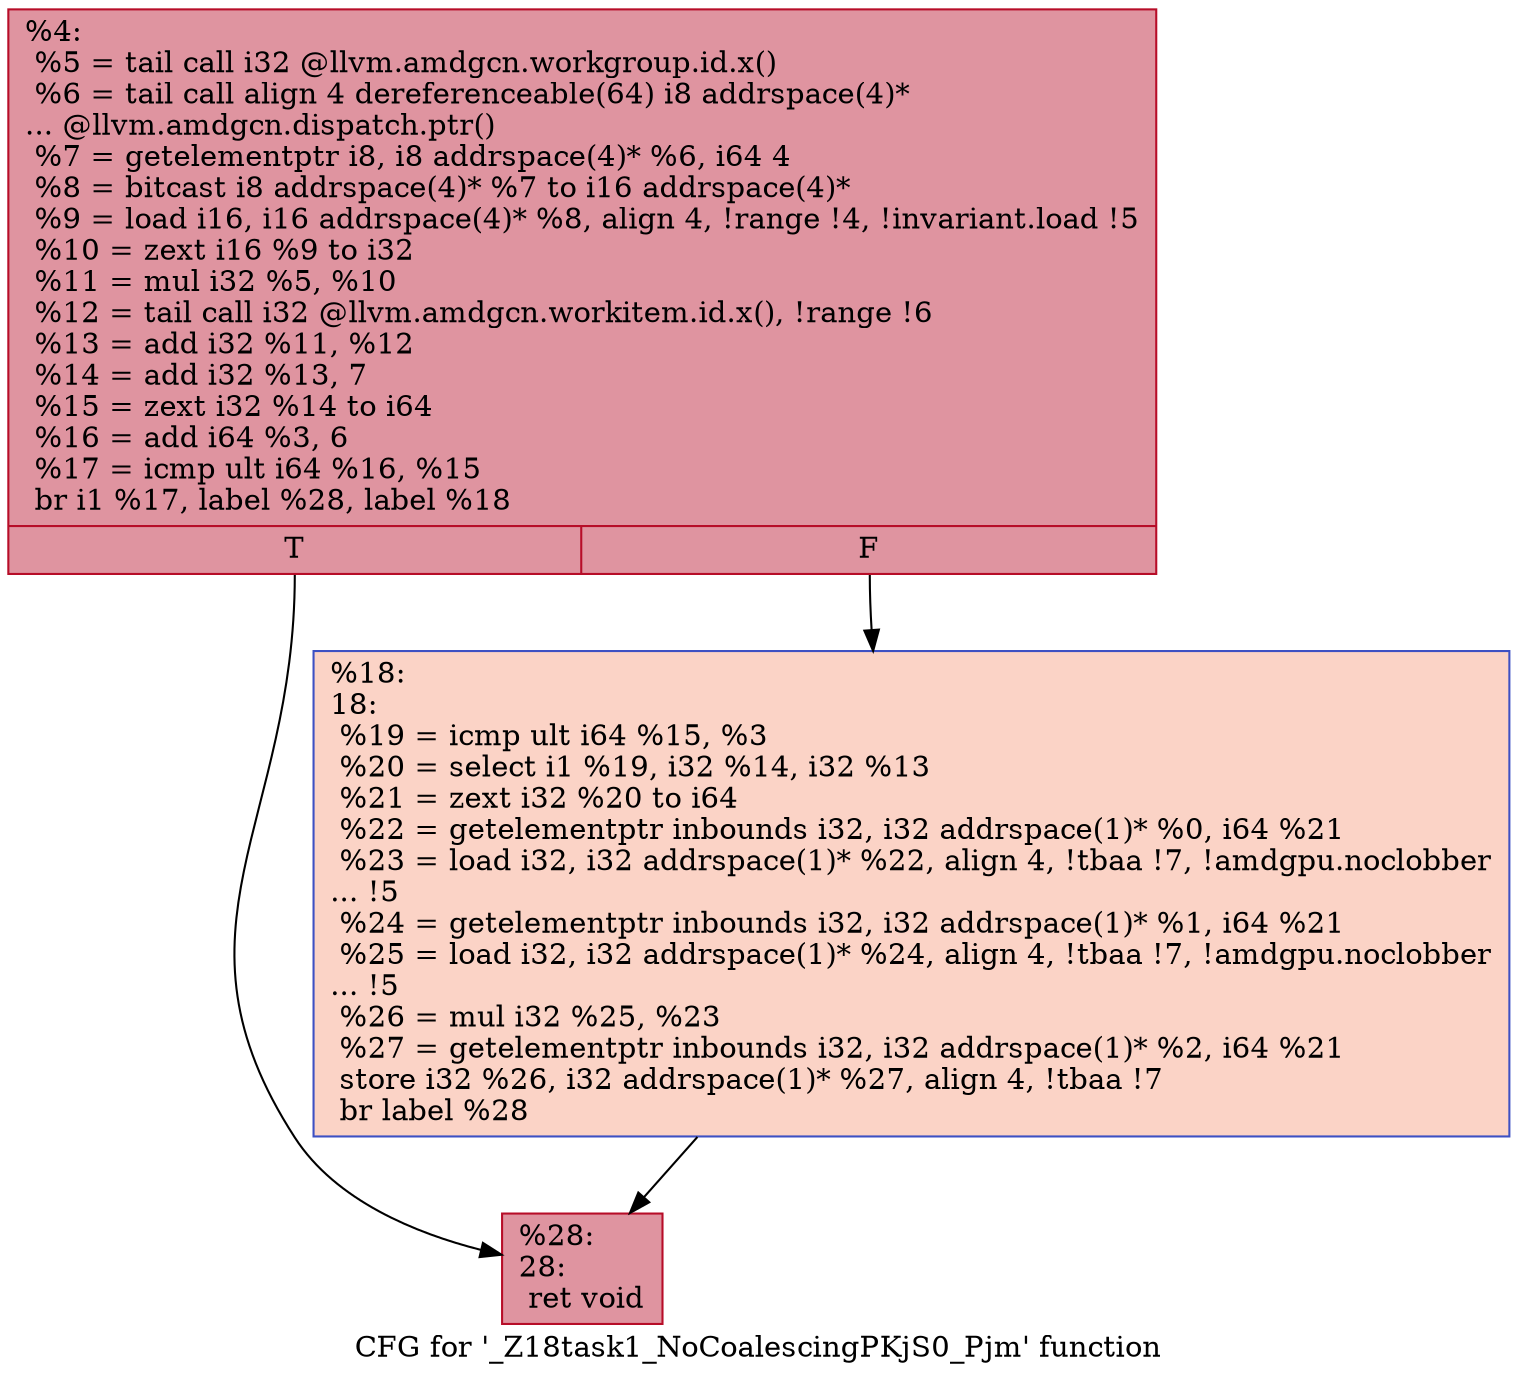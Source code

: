 digraph "CFG for '_Z18task1_NoCoalescingPKjS0_Pjm' function" {
	label="CFG for '_Z18task1_NoCoalescingPKjS0_Pjm' function";

	Node0x53e1180 [shape=record,color="#b70d28ff", style=filled, fillcolor="#b70d2870",label="{%4:\l  %5 = tail call i32 @llvm.amdgcn.workgroup.id.x()\l  %6 = tail call align 4 dereferenceable(64) i8 addrspace(4)*\l... @llvm.amdgcn.dispatch.ptr()\l  %7 = getelementptr i8, i8 addrspace(4)* %6, i64 4\l  %8 = bitcast i8 addrspace(4)* %7 to i16 addrspace(4)*\l  %9 = load i16, i16 addrspace(4)* %8, align 4, !range !4, !invariant.load !5\l  %10 = zext i16 %9 to i32\l  %11 = mul i32 %5, %10\l  %12 = tail call i32 @llvm.amdgcn.workitem.id.x(), !range !6\l  %13 = add i32 %11, %12\l  %14 = add i32 %13, 7\l  %15 = zext i32 %14 to i64\l  %16 = add i64 %3, 6\l  %17 = icmp ult i64 %16, %15\l  br i1 %17, label %28, label %18\l|{<s0>T|<s1>F}}"];
	Node0x53e1180:s0 -> Node0x53e32d0;
	Node0x53e1180:s1 -> Node0x53e3360;
	Node0x53e3360 [shape=record,color="#3d50c3ff", style=filled, fillcolor="#f59c7d70",label="{%18:\l18:                                               \l  %19 = icmp ult i64 %15, %3\l  %20 = select i1 %19, i32 %14, i32 %13\l  %21 = zext i32 %20 to i64\l  %22 = getelementptr inbounds i32, i32 addrspace(1)* %0, i64 %21\l  %23 = load i32, i32 addrspace(1)* %22, align 4, !tbaa !7, !amdgpu.noclobber\l... !5\l  %24 = getelementptr inbounds i32, i32 addrspace(1)* %1, i64 %21\l  %25 = load i32, i32 addrspace(1)* %24, align 4, !tbaa !7, !amdgpu.noclobber\l... !5\l  %26 = mul i32 %25, %23\l  %27 = getelementptr inbounds i32, i32 addrspace(1)* %2, i64 %21\l  store i32 %26, i32 addrspace(1)* %27, align 4, !tbaa !7\l  br label %28\l}"];
	Node0x53e3360 -> Node0x53e32d0;
	Node0x53e32d0 [shape=record,color="#b70d28ff", style=filled, fillcolor="#b70d2870",label="{%28:\l28:                                               \l  ret void\l}"];
}
